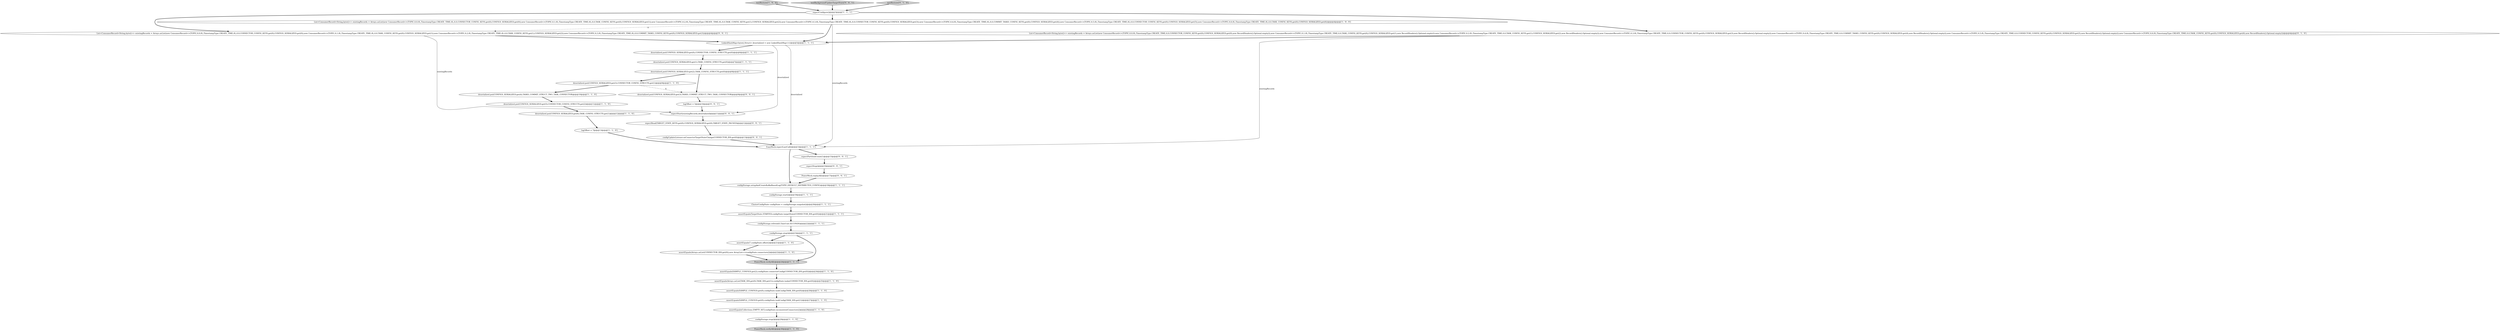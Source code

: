 digraph {
27 [style = filled, label = "assertEquals(TargetState.STARTED,configState.targetState(CONNECTOR_IDS.get(0)))@@@21@@@['1', '1', '1']", fillcolor = white, shape = ellipse image = "AAA0AAABBB1BBB"];
3 [style = filled, label = "assertEquals(Arrays.asList(CONNECTOR_IDS.get(0)),new ArrayList<>(configState.connectors()))@@@22@@@['1', '1', '0']", fillcolor = white, shape = ellipse image = "AAA0AAABBB1BBB"];
11 [style = filled, label = "ClusterConfigState configState = configStorage.snapshot()@@@20@@@['1', '1', '1']", fillcolor = white, shape = ellipse image = "AAA0AAABBB1BBB"];
23 [style = filled, label = "testRestore['1', '0', '0']", fillcolor = lightgray, shape = diamond image = "AAA0AAABBB1BBB"];
35 [style = filled, label = "logOffset = 5@@@10@@@['0', '0', '1']", fillcolor = white, shape = ellipse image = "AAA0AAABBB3BBB"];
16 [style = filled, label = "deserialized.put(CONFIGS_SERIALIZED.get(4),TASKS_COMMIT_STRUCT_TWO_TASK_CONNECTOR)@@@10@@@['1', '1', '0']", fillcolor = white, shape = ellipse image = "AAA0AAABBB1BBB"];
8 [style = filled, label = "PowerMock.verifyAll()@@@24@@@['1', '1', '1']", fillcolor = lightgray, shape = ellipse image = "AAA0AAABBB1BBB"];
6 [style = filled, label = "assertEquals(SAMPLE_CONFIGS.get(0),configState.taskConfig(TASK_IDS.get(0)))@@@26@@@['1', '1', '0']", fillcolor = white, shape = ellipse image = "AAA0AAABBB1BBB"];
25 [style = filled, label = "deserialized.put(CONFIGS_SERIALIZED.get(1),TASK_CONFIG_STRUCTS.get(0))@@@7@@@['1', '1', '1']", fillcolor = white, shape = ellipse image = "AAA0AAABBB1BBB"];
0 [style = filled, label = "deserialized.put(CONFIGS_SERIALIZED.get(0),CONNECTOR_CONFIG_STRUCTS.get(0))@@@6@@@['1', '1', '1']", fillcolor = white, shape = ellipse image = "AAA0AAABBB1BBB"];
5 [style = filled, label = "List<ConsumerRecord<String,byte((>> existingRecords = Arrays.asList(new ConsumerRecord<>(TOPIC,0,0,0L,TimestampType.CREATE_TIME,0L,0,0,CONNECTOR_CONFIG_KEYS.get(0),CONFIGS_SERIALIZED.get(0)),new ConsumerRecord<>(TOPIC,0,1,0L,TimestampType.CREATE_TIME,0L,0,0,TASK_CONFIG_KEYS.get(0),CONFIGS_SERIALIZED.get(1)),new ConsumerRecord<>(TOPIC,0,2,0L,TimestampType.CREATE_TIME,0L,0,0,TASK_CONFIG_KEYS.get(1),CONFIGS_SERIALIZED.get(2)),new ConsumerRecord<>(TOPIC,0,3,0L,TimestampType.CREATE_TIME,0L,0,0,CONNECTOR_CONFIG_KEYS.get(0),CONFIGS_SERIALIZED.get(3)),new ConsumerRecord<>(TOPIC,0,4,0L,TimestampType.CREATE_TIME,0L,0,0,COMMIT_TASKS_CONFIG_KEYS.get(0),CONFIGS_SERIALIZED.get(4)),new ConsumerRecord<>(TOPIC,0,5,0L,TimestampType.CREATE_TIME,0L,0,0,CONNECTOR_CONFIG_KEYS.get(0),CONFIGS_SERIALIZED.get(5)),new ConsumerRecord<>(TOPIC,0,6,0L,TimestampType.CREATE_TIME,0L,0,0,TASK_CONFIG_KEYS.get(0),CONFIGS_SERIALIZED.get(6)))@@@4@@@['1', '0', '0']", fillcolor = white, shape = ellipse image = "AAA0AAABBB1BBB"];
4 [style = filled, label = "configStorage.stop()@@@29@@@['1', '1', '0']", fillcolor = white, shape = ellipse image = "AAA0AAABBB1BBB"];
40 [style = filled, label = "expectStop()@@@16@@@['0', '0', '1']", fillcolor = white, shape = ellipse image = "AAA0AAABBB3BBB"];
24 [style = filled, label = "assertEquals(SAMPLE_CONFIGS.get(2),configState.connectorConfig(CONNECTOR_IDS.get(0)))@@@24@@@['1', '1', '0']", fillcolor = white, shape = ellipse image = "AAA0AAABBB1BBB"];
33 [style = filled, label = "expectRead(TARGET_STATE_KEYS.get(0),CONFIGS_SERIALIZED.get(0),TARGET_STATE_PAUSED)@@@12@@@['0', '0', '1']", fillcolor = white, shape = ellipse image = "AAA0AAABBB3BBB"];
1 [style = filled, label = "assertEquals(SAMPLE_CONFIGS.get(0),configState.taskConfig(TASK_IDS.get(1)))@@@27@@@['1', '1', '0']", fillcolor = white, shape = ellipse image = "AAA0AAABBB1BBB"];
20 [style = filled, label = "deserialized.put(CONFIGS_SERIALIZED.get(3),CONNECTOR_CONFIG_STRUCTS.get(1))@@@9@@@['1', '1', '0']", fillcolor = white, shape = ellipse image = "AAA0AAABBB1BBB"];
36 [style = filled, label = "expectPartitionCount(1)@@@15@@@['0', '0', '1']", fillcolor = white, shape = ellipse image = "AAA0AAABBB3BBB"];
29 [style = filled, label = "List<ConsumerRecord<String,byte((>> existingRecords = Arrays.asList(new ConsumerRecord<>(TOPIC,0,0,0L,TimestampType.CREATE_TIME,0,0,CONNECTOR_CONFIG_KEYS.get(0),CONFIGS_SERIALIZED.get(0),new RecordHeaders(),Optional.empty()),new ConsumerRecord<>(TOPIC,0,1,0L,TimestampType.CREATE_TIME,0,0,TASK_CONFIG_KEYS.get(0),CONFIGS_SERIALIZED.get(1),new RecordHeaders(),Optional.empty()),new ConsumerRecord<>(TOPIC,0,2,0L,TimestampType.CREATE_TIME,0,0,TASK_CONFIG_KEYS.get(1),CONFIGS_SERIALIZED.get(2),new RecordHeaders(),Optional.empty()),new ConsumerRecord<>(TOPIC,0,3,0L,TimestampType.CREATE_TIME,0,0,CONNECTOR_CONFIG_KEYS.get(0),CONFIGS_SERIALIZED.get(3),new RecordHeaders(),Optional.empty()),new ConsumerRecord<>(TOPIC,0,4,0L,TimestampType.CREATE_TIME,0,0,COMMIT_TASKS_CONFIG_KEYS.get(0),CONFIGS_SERIALIZED.get(4),new RecordHeaders(),Optional.empty()),new ConsumerRecord<>(TOPIC,0,5,0L,TimestampType.CREATE_TIME,0,0,CONNECTOR_CONFIG_KEYS.get(0),CONFIGS_SERIALIZED.get(5),new RecordHeaders(),Optional.empty()),new ConsumerRecord<>(TOPIC,0,6,0L,TimestampType.CREATE_TIME,0,0,TASK_CONFIG_KEYS.get(0),CONFIGS_SERIALIZED.get(6),new RecordHeaders(),Optional.empty()))@@@4@@@['0', '1', '0']", fillcolor = white, shape = ellipse image = "AAA0AAABBB2BBB"];
34 [style = filled, label = "testBackgroundUpdateTargetState['0', '0', '1']", fillcolor = lightgray, shape = diamond image = "AAA0AAABBB3BBB"];
26 [style = filled, label = "deserialized.put(CONFIGS_SERIALIZED.get(2),TASK_CONFIG_STRUCTS.get(0))@@@8@@@['1', '1', '1']", fillcolor = white, shape = ellipse image = "AAA0AAABBB1BBB"];
14 [style = filled, label = "EasyMock.expectLastCall()@@@14@@@['1', '1', '1']", fillcolor = white, shape = ellipse image = "AAA0AAABBB1BBB"];
18 [style = filled, label = "deserialized.put(CONFIGS_SERIALIZED.get(6),TASK_CONFIG_STRUCTS.get(1))@@@12@@@['1', '1', '0']", fillcolor = white, shape = ellipse image = "AAA0AAABBB1BBB"];
21 [style = filled, label = "deserialized.put(CONFIGS_SERIALIZED.get(5),CONNECTOR_CONFIG_STRUCTS.get(2))@@@11@@@['1', '1', '0']", fillcolor = white, shape = ellipse image = "AAA0AAABBB1BBB"];
10 [style = filled, label = "LinkedHashMap<byte((,Struct> deserialized = new LinkedHashMap<>()@@@5@@@['1', '1', '1']", fillcolor = white, shape = ellipse image = "AAA0AAABBB1BBB"];
28 [style = filled, label = "configStorage.stop()@@@23@@@['1', '1', '1']", fillcolor = white, shape = ellipse image = "AAA0AAABBB1BBB"];
32 [style = filled, label = "deserialized.put(CONFIGS_SERIALIZED.get(3),TASKS_COMMIT_STRUCT_TWO_TASK_CONNECTOR)@@@9@@@['0', '0', '1']", fillcolor = white, shape = ellipse image = "AAA0AAABBB3BBB"];
38 [style = filled, label = "expectStart(existingRecords,deserialized)@@@11@@@['0', '0', '1']", fillcolor = white, shape = ellipse image = "AAA0AAABBB3BBB"];
31 [style = filled, label = "PowerMock.replayAll()@@@17@@@['0', '0', '1']", fillcolor = white, shape = ellipse image = "AAA0AAABBB3BBB"];
15 [style = filled, label = "assertEquals(7,configState.offset())@@@21@@@['1', '1', '0']", fillcolor = white, shape = ellipse image = "AAA0AAABBB1BBB"];
17 [style = filled, label = "assertEquals(Arrays.asList(TASK_IDS.get(0),TASK_IDS.get(1)),configState.tasks(CONNECTOR_IDS.get(0)))@@@25@@@['1', '1', '0']", fillcolor = white, shape = ellipse image = "AAA0AAABBB1BBB"];
22 [style = filled, label = "logOffset = 7@@@13@@@['1', '1', '0']", fillcolor = white, shape = ellipse image = "AAA0AAABBB1BBB"];
2 [style = filled, label = "assertEquals(Collections.EMPTY_SET,configState.inconsistentConnectors())@@@28@@@['1', '1', '0']", fillcolor = white, shape = ellipse image = "AAA0AAABBB1BBB"];
12 [style = filled, label = "configStorage.start()@@@19@@@['1', '1', '1']", fillcolor = white, shape = ellipse image = "AAA0AAABBB1BBB"];
7 [style = filled, label = "expectConfigure()@@@3@@@['1', '1', '1']", fillcolor = white, shape = ellipse image = "AAA0AAABBB1BBB"];
37 [style = filled, label = "List<ConsumerRecord<String,byte((>> existingRecords = Arrays.asList(new ConsumerRecord<>(TOPIC,0,0,0L,TimestampType.CREATE_TIME,0L,0,0,CONNECTOR_CONFIG_KEYS.get(0),CONFIGS_SERIALIZED.get(0)),new ConsumerRecord<>(TOPIC,0,1,0L,TimestampType.CREATE_TIME,0L,0,0,TASK_CONFIG_KEYS.get(0),CONFIGS_SERIALIZED.get(1)),new ConsumerRecord<>(TOPIC,0,2,0L,TimestampType.CREATE_TIME,0L,0,0,TASK_CONFIG_KEYS.get(1),CONFIGS_SERIALIZED.get(2)),new ConsumerRecord<>(TOPIC,0,3,0L,TimestampType.CREATE_TIME,0L,0,0,COMMIT_TASKS_CONFIG_KEYS.get(0),CONFIGS_SERIALIZED.get(3)))@@@4@@@['0', '0', '1']", fillcolor = white, shape = ellipse image = "AAA0AAABBB3BBB"];
9 [style = filled, label = "configStorage.setupAndCreateKafkaBasedLog(TOPIC,DEFAULT_DISTRIBUTED_CONFIG)@@@18@@@['1', '1', '1']", fillcolor = white, shape = ellipse image = "AAA0AAABBB1BBB"];
39 [style = filled, label = "configUpdateListener.onConnectorTargetStateChange(CONNECTOR_IDS.get(0))@@@13@@@['0', '0', '1']", fillcolor = white, shape = ellipse image = "AAA0AAABBB3BBB"];
30 [style = filled, label = "testRestore['0', '1', '0']", fillcolor = lightgray, shape = diamond image = "AAA0AAABBB2BBB"];
13 [style = filled, label = "configStorage.refresh(0,TimeUnit.SECONDS)@@@22@@@['1', '1', '1']", fillcolor = white, shape = ellipse image = "AAA0AAABBB1BBB"];
19 [style = filled, label = "PowerMock.verifyAll()@@@30@@@['1', '1', '0']", fillcolor = lightgray, shape = ellipse image = "AAA0AAABBB1BBB"];
39->14 [style = bold, label=""];
37->10 [style = bold, label=""];
2->4 [style = bold, label=""];
20->16 [style = bold, label=""];
18->22 [style = bold, label=""];
27->13 [style = bold, label=""];
31->9 [style = bold, label=""];
34->7 [style = bold, label=""];
25->26 [style = bold, label=""];
26->20 [style = bold, label=""];
24->17 [style = bold, label=""];
28->8 [style = bold, label=""];
14->9 [style = bold, label=""];
13->28 [style = bold, label=""];
0->25 [style = bold, label=""];
40->31 [style = bold, label=""];
20->32 [style = dashed, label="0"];
5->10 [style = bold, label=""];
28->15 [style = bold, label=""];
5->14 [style = solid, label="existingRecords"];
11->27 [style = bold, label=""];
10->14 [style = solid, label="deserialized"];
16->21 [style = bold, label=""];
4->19 [style = bold, label=""];
32->35 [style = bold, label=""];
7->37 [style = bold, label=""];
17->6 [style = bold, label=""];
22->14 [style = bold, label=""];
21->18 [style = bold, label=""];
30->7 [style = bold, label=""];
33->39 [style = bold, label=""];
5->37 [style = dashed, label="0"];
26->32 [style = bold, label=""];
35->38 [style = bold, label=""];
7->29 [style = bold, label=""];
3->8 [style = bold, label=""];
37->38 [style = solid, label="existingRecords"];
23->7 [style = bold, label=""];
29->14 [style = solid, label="existingRecords"];
15->3 [style = bold, label=""];
29->10 [style = bold, label=""];
7->5 [style = bold, label=""];
10->38 [style = solid, label="deserialized"];
12->11 [style = bold, label=""];
38->33 [style = bold, label=""];
8->24 [style = bold, label=""];
36->40 [style = bold, label=""];
6->1 [style = bold, label=""];
1->2 [style = bold, label=""];
10->0 [style = bold, label=""];
14->36 [style = bold, label=""];
9->12 [style = bold, label=""];
}
